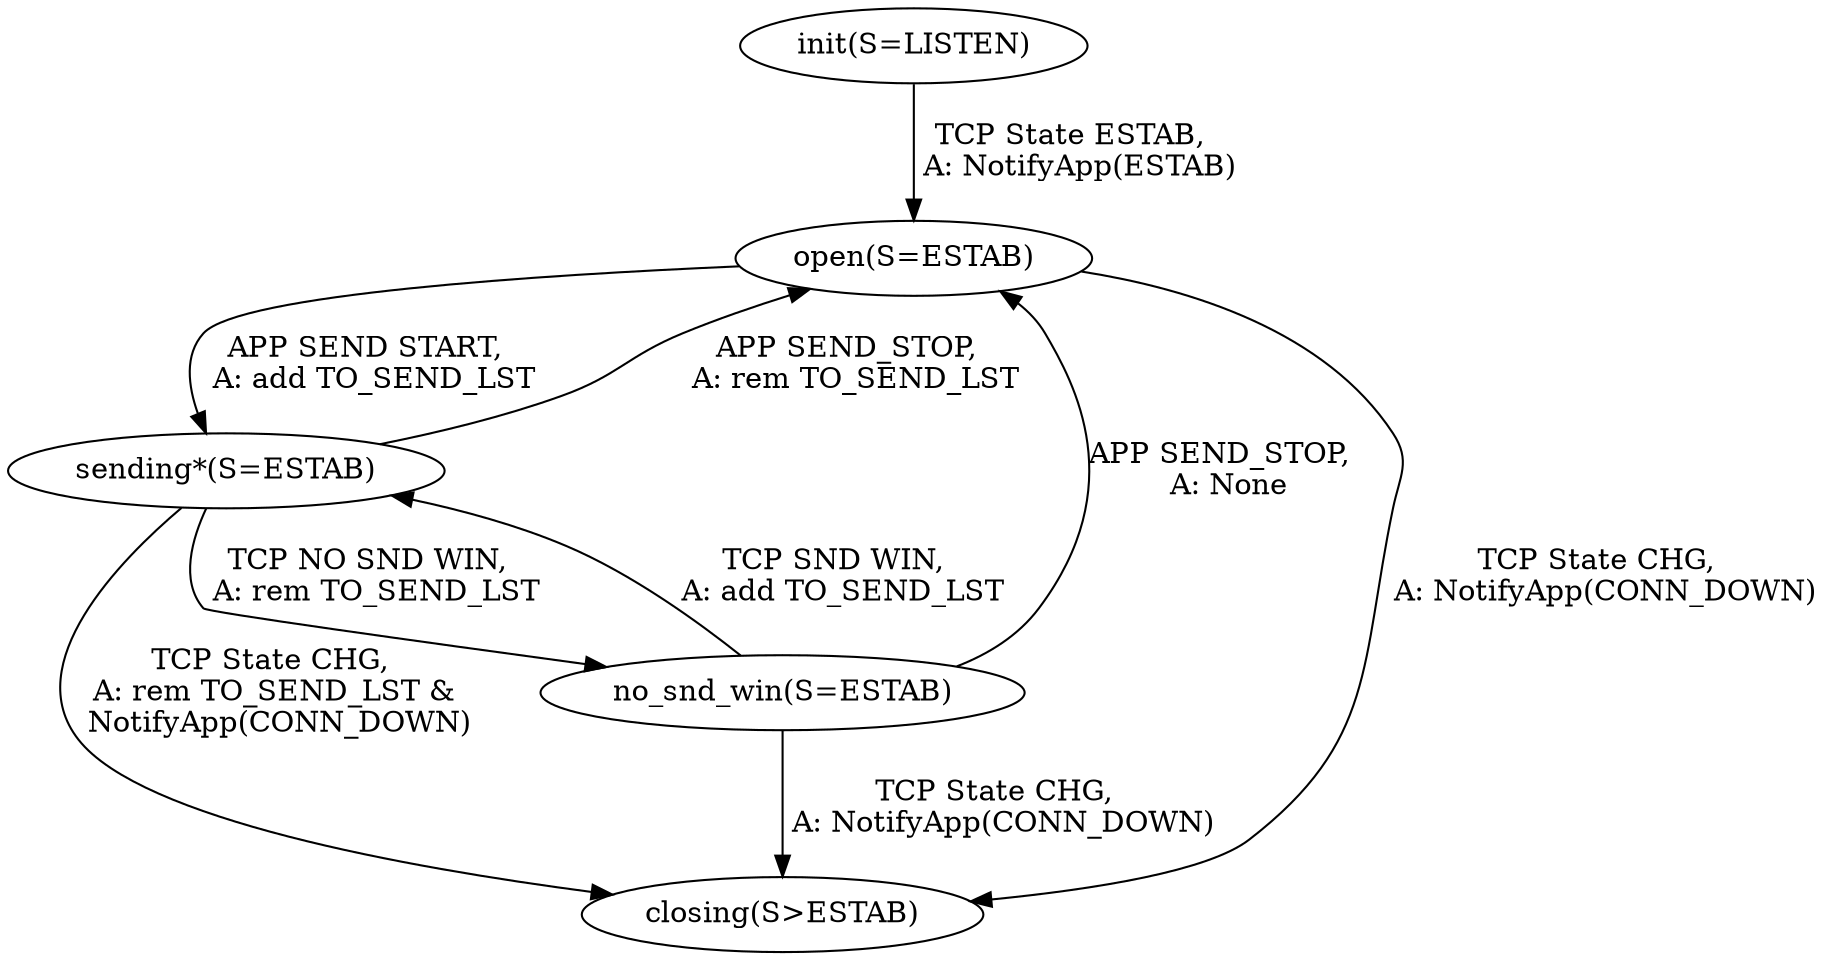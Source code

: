 #
# DO NOT ALTER OR REMOVE COPYRIGHT NOTICES OR THIS FILE HEADER
#
# Copyright (c) 2016, Juniper Networks, Inc. All rights reserved.
#
#
# The contents of this file are subject to the terms of the BSD 3 clause
# License (the "License"). You may not use this file except in compliance
# with the License.
#
# You can obtain a copy of the license at
# https://github.com/Juniper/warp17/blob/master/LICENSE.
#
# Redistribution and use in source and binary forms, with or without
# modification, are permitted provided that the following conditions
# are met:
#
# 1. Redistributions of source code must retain the above copyright notice,
# this list of conditions and the following disclaimer.
#
# 2. Redistributions in binary form must reproduce the above copyright
# notice, this list of conditions and the following disclaimer in the
# documentation and/or other materials provided with the distribution.
#
# 3. Neither the name of the copyright holder nor the names of its
# contributors may be used to endorse or promote products derived from this
# software without specific prior written permission.
#
# THIS SOFTWARE IS PROVIDED BY THE COPYRIGHT HOLDERS AND CONTRIBUTORS "AS IS"
# AND ANY EXPRESS OR IMPLIED WARRANTIES, INCLUDING, BUT NOT LIMITED TO, THE
# IMPLIED WARRANTIES OF MERCHANTABILITY AND FITNESS FOR A PARTICULAR PURPOSE
# ARE DISCLAIMED. IN NO EVENT SHALL THE COPYRIGHT HOLDER OR CONTRIBUTORS BE
# LIABLE FOR ANY DIRECT, INDIRECT, INCIDENTAL, SPECIAL, EXEMPLARY, OR
# CONSEQUENTIAL DAMAGES (INCLUDING, BUT NOT LIMITED TO, PROCUREMENT OF
# SUBSTITUTE GOODS OR SERVICES; LOSS OF USE, DATA, OR PROFITS; OR BUSINESS
# INTERRUPTION) HOWEVER CAUSED AND ON ANY THEORY OF LIABILITY, WHETHER IN
# CONTRACT, STRICT LIABILITY, OR TORT (INCLUDING NEGLIGENCE OR OTHERWISE)
# ARISING IN ANY WAY OUT OF THE USE OF THIS SOFTWARE, EVEN IF ADVISED OF THE
# POSSIBILITY OF SUCH DAMAGE.
#
# File name:
#     tpg_test_server_sm.dot
#
# Description:
#     Server state machine diagram.
#
# Author:
#     Dumitru Ceara, Eelco Chaudron
#
# Initial Created:
#     04/18/2016
#
# Notes:
#
#

digraph {
    splines=true;
    sep="+50,50";
    overlap=scalexy;
    nodesep=0.9;

    init[label="init(S=LISTEN)"]
    open[label="open(S=ESTAB)"]
    sending[label="sending*(S=ESTAB)"]
    no_snd_win[label="no_snd_win(S=ESTAB)"]
    closing[label="closing(S>ESTAB)"]

    init -> open[label="TCP State ESTAB, \n A: NotifyApp(ESTAB)"]

    open    -> sending[label="APP SEND START, \n A: add TO_SEND_LST"]
    sending -> open[label="APP SEND_STOP, \n A: rem TO_SEND_LST"]

    open -> closing[label="TCP State CHG, \n A: NotifyApp(CONN_DOWN)"]

    sending -> no_snd_win[label="TCP NO SND WIN, \n A: rem TO_SEND_LST"]
    sending -> closing[label="TCP State CHG, \n A: rem TO_SEND_LST & \n NotifyApp(CONN_DOWN)"]

    no_snd_win -> sending[label="TCP SND WIN, \n A: add TO_SEND_LST"]
    no_snd_win -> closing[label="TCP State CHG, \n A: NotifyApp(CONN_DOWN)"]
    no_snd_win -> open[label="APP SEND_STOP, \n A: None"]
}

